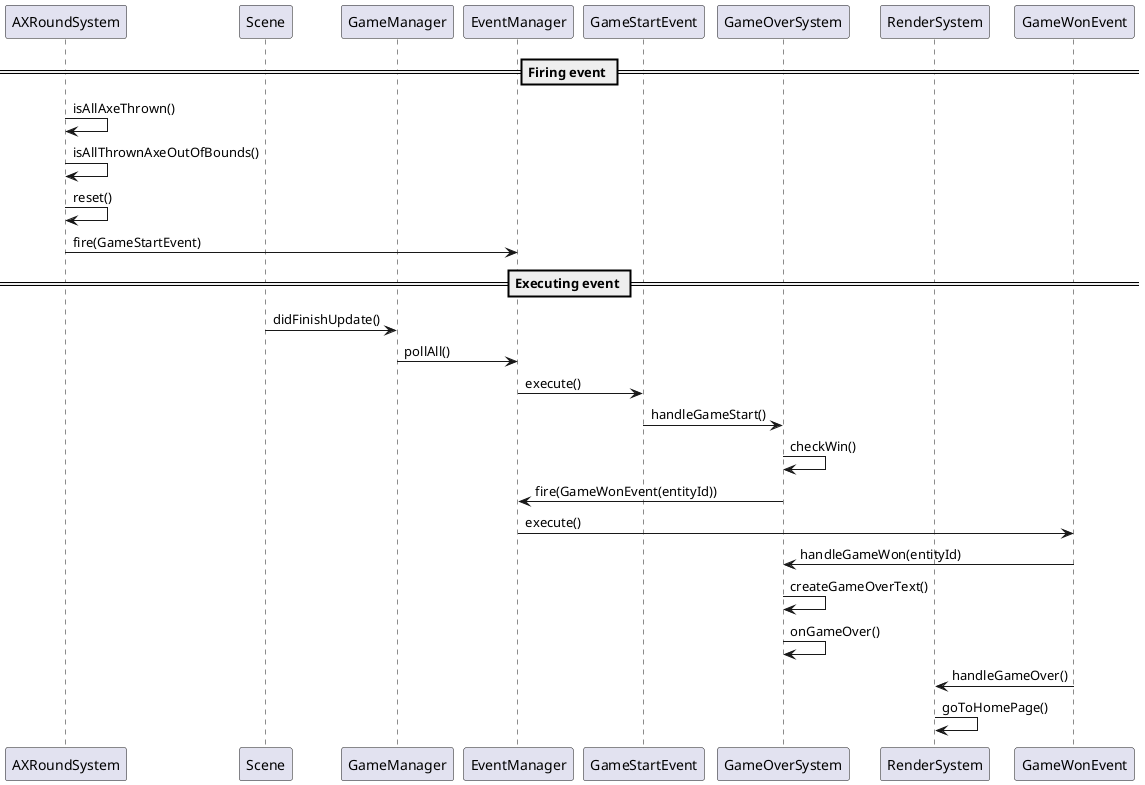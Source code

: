 @startuml
participant AXRoundSystem
participant Scene
participant GameManager
participant EventManager
participant GameStartEvent
participant GameOverSystem
participant RenderSystem

== Firing event ==
AXRoundSystem -> AXRoundSystem : isAllAxeThrown()
AXRoundSystem -> AXRoundSystem : isAllThrownAxeOutOfBounds()
AXRoundSystem -> AXRoundSystem : reset()
AXRoundSystem -> EventManager : fire(GameStartEvent)

== Executing event ==
Scene -> GameManager : didFinishUpdate()
GameManager -> EventManager : pollAll()
EventManager -> GameStartEvent : execute()
GameStartEvent -> GameOverSystem : handleGameStart()
GameOverSystem -> GameOverSystem : checkWin()
GameOverSystem -> EventManager : fire(GameWonEvent(entityId))
EventManager -> GameWonEvent : execute()
GameWonEvent -> GameOverSystem : handleGameWon(entityId)
GameOverSystem -> GameOverSystem : createGameOverText()
GameOverSystem -> GameOverSystem : onGameOver()
GameWonEvent -> RenderSystem : handleGameOver()
RenderSystem -> RenderSystem : goToHomePage()
@enduml